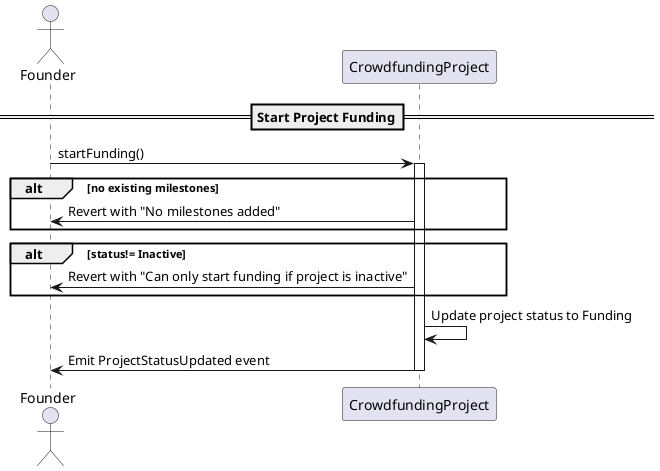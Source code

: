 @startuml
actor Founder
participant CrowdfundingProject

== Start Project Funding==
Founder -> CrowdfundingProject: startFunding()
activate CrowdfundingProject

alt no existing milestones
    CrowdfundingProject -> Founder: Revert with "No milestones added"
end
alt status!= Inactive
    CrowdfundingProject -> Founder: Revert with "Can only start funding if project is inactive"
end


CrowdfundingProject -> CrowdfundingProject: Update project status to Funding
CrowdfundingProject -> Founder: Emit ProjectStatusUpdated event
deactivate CrowdfundingProject
@enduml